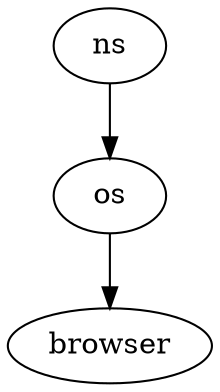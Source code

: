 //
// graphviz-dot-mode
//
// M-x compile
// C-c p
//

digraph nameservice {

	// edge[dir=none]

	ns -> os
	os -> browser
	
	// subgraph cluster_repo {
	// // 	storage
	// // 	database
	// // }
	
	// // as -> { storage, database }
	// as -> storage
	// as -> database[dir=back, color=red]

	// { rank = same; as mon}
}

